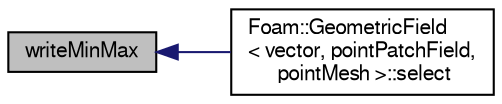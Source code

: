 digraph "writeMinMax"
{
  bgcolor="transparent";
  edge [fontname="FreeSans",fontsize="10",labelfontname="FreeSans",labelfontsize="10"];
  node [fontname="FreeSans",fontsize="10",shape=record];
  rankdir="LR";
  Node7037 [label="writeMinMax",height=0.2,width=0.4,color="black", fillcolor="grey75", style="filled", fontcolor="black"];
  Node7037 -> Node7038 [dir="back",color="midnightblue",fontsize="10",style="solid",fontname="FreeSans"];
  Node7038 [label="Foam::GeometricField\l\< vector, pointPatchField,\l pointMesh \>::select",height=0.2,width=0.4,color="black",URL="$a22434.html#ac822e257f222f5f241fef3b49ac2cb04",tooltip="Select the final iteration parameters if `final&#39; is true. "];
}
